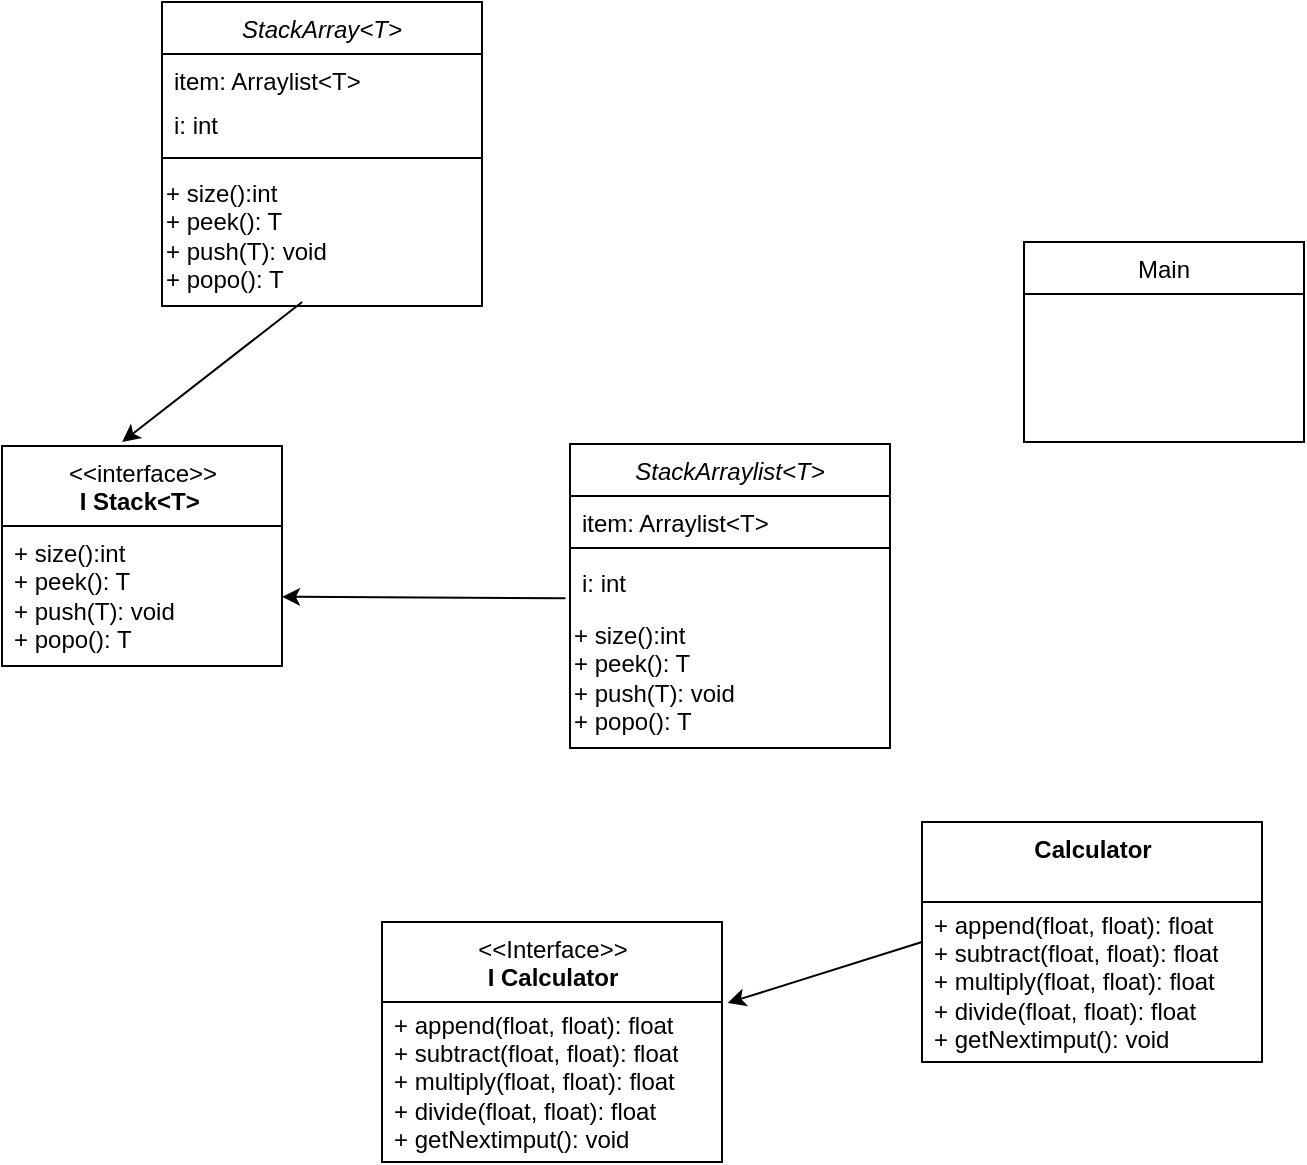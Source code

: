 <mxfile version="20.8.20" type="device" pages="2"><diagram id="C5RBs43oDa-KdzZeNtuy" name="Page-1"><mxGraphModel dx="1379" dy="616" grid="1" gridSize="10" guides="1" tooltips="1" connect="1" arrows="1" fold="1" page="1" pageScale="1" pageWidth="827" pageHeight="1169" math="0" shadow="0"><root><mxCell id="WIyWlLk6GJQsqaUBKTNV-0"/><mxCell id="WIyWlLk6GJQsqaUBKTNV-1" parent="WIyWlLk6GJQsqaUBKTNV-0"/><mxCell id="zkfFHV4jXpPFQw0GAbJ--0" value="StackArraylist&lt;T&gt;" style="swimlane;fontStyle=2;align=center;verticalAlign=top;childLayout=stackLayout;horizontal=1;startSize=26;horizontalStack=0;resizeParent=1;resizeLast=0;collapsible=1;marginBottom=0;rounded=0;shadow=0;strokeWidth=1;" parent="WIyWlLk6GJQsqaUBKTNV-1" vertex="1"><mxGeometry x="383" y="301" width="160" height="152" as="geometry"><mxRectangle x="230" y="140" width="160" height="26" as="alternateBounds"/></mxGeometry></mxCell><mxCell id="zkfFHV4jXpPFQw0GAbJ--1" value="item: Arraylist&lt;T&gt;" style="text;align=left;verticalAlign=top;spacingLeft=4;spacingRight=4;overflow=hidden;rotatable=0;points=[[0,0.5],[1,0.5]];portConstraint=eastwest;" parent="zkfFHV4jXpPFQw0GAbJ--0" vertex="1"><mxGeometry y="26" width="160" height="22" as="geometry"/></mxCell><mxCell id="zkfFHV4jXpPFQw0GAbJ--4" value="" style="line;html=1;strokeWidth=1;align=left;verticalAlign=middle;spacingTop=-1;spacingLeft=3;spacingRight=3;rotatable=0;labelPosition=right;points=[];portConstraint=eastwest;" parent="zkfFHV4jXpPFQw0GAbJ--0" vertex="1"><mxGeometry y="48" width="160" height="8" as="geometry"/></mxCell><mxCell id="zkfFHV4jXpPFQw0GAbJ--3" value="i: int" style="text;align=left;verticalAlign=top;spacingLeft=4;spacingRight=4;overflow=hidden;rotatable=0;points=[[0,0.5],[1,0.5]];portConstraint=eastwest;rounded=0;shadow=0;html=0;" parent="zkfFHV4jXpPFQw0GAbJ--0" vertex="1"><mxGeometry y="56" width="160" height="26" as="geometry"/></mxCell><mxCell id="Y0mXRwru6HOfW8Bek7OL-2" value="+ size():int&lt;br style=&quot;border-color: var(--border-color);&quot;&gt;&lt;span style=&quot;&quot;&gt;+ peek(): T&lt;/span&gt;&lt;br style=&quot;border-color: var(--border-color);&quot;&gt;&lt;span style=&quot;&quot;&gt;+ push(T): void&lt;/span&gt;&lt;br style=&quot;border-color: var(--border-color);&quot;&gt;&lt;span style=&quot;&quot;&gt;+ popo(): T&lt;/span&gt;" style="text;html=1;align=left;verticalAlign=middle;resizable=0;points=[];autosize=1;strokeColor=none;fillColor=none;" vertex="1" parent="zkfFHV4jXpPFQw0GAbJ--0"><mxGeometry y="82" width="160" height="70" as="geometry"/></mxCell><mxCell id="Y0mXRwru6HOfW8Bek7OL-0" value="&amp;lt;&amp;lt;interface&amp;gt;&amp;gt;&lt;br&gt;&lt;b&gt;I Stack&amp;lt;T&amp;gt;&amp;nbsp;&lt;/b&gt;" style="swimlane;fontStyle=0;align=center;verticalAlign=top;childLayout=stackLayout;horizontal=1;startSize=40;horizontalStack=0;resizeParent=1;resizeParentMax=0;resizeLast=0;collapsible=0;marginBottom=0;html=1;" vertex="1" parent="WIyWlLk6GJQsqaUBKTNV-1"><mxGeometry x="99" y="302" width="140" height="110" as="geometry"/></mxCell><mxCell id="Y0mXRwru6HOfW8Bek7OL-1" value="+ size():int&lt;br&gt;+ peek(): T&lt;br&gt;+ push(T): void&lt;br&gt;+ popo(): T" style="text;html=1;strokeColor=none;fillColor=none;align=left;verticalAlign=middle;spacingLeft=4;spacingRight=4;overflow=hidden;rotatable=0;points=[[0,0.5],[1,0.5]];portConstraint=eastwest;" vertex="1" parent="Y0mXRwru6HOfW8Bek7OL-0"><mxGeometry y="40" width="140" height="70" as="geometry"/></mxCell><mxCell id="Y0mXRwru6HOfW8Bek7OL-4" value="StackArray&lt;T&gt;" style="swimlane;fontStyle=2;align=center;verticalAlign=top;childLayout=stackLayout;horizontal=1;startSize=26;horizontalStack=0;resizeParent=1;resizeLast=0;collapsible=1;marginBottom=0;rounded=0;shadow=0;strokeWidth=1;" vertex="1" parent="WIyWlLk6GJQsqaUBKTNV-1"><mxGeometry x="179" y="80" width="160" height="152" as="geometry"><mxRectangle x="230" y="140" width="160" height="26" as="alternateBounds"/></mxGeometry></mxCell><mxCell id="Y0mXRwru6HOfW8Bek7OL-5" value="item: Arraylist&lt;T&gt;" style="text;align=left;verticalAlign=top;spacingLeft=4;spacingRight=4;overflow=hidden;rotatable=0;points=[[0,0.5],[1,0.5]];portConstraint=eastwest;" vertex="1" parent="Y0mXRwru6HOfW8Bek7OL-4"><mxGeometry y="26" width="160" height="22" as="geometry"/></mxCell><mxCell id="Y0mXRwru6HOfW8Bek7OL-6" value="i: int" style="text;align=left;verticalAlign=top;spacingLeft=4;spacingRight=4;overflow=hidden;rotatable=0;points=[[0,0.5],[1,0.5]];portConstraint=eastwest;rounded=0;shadow=0;html=0;" vertex="1" parent="Y0mXRwru6HOfW8Bek7OL-4"><mxGeometry y="48" width="160" height="26" as="geometry"/></mxCell><mxCell id="Y0mXRwru6HOfW8Bek7OL-7" value="" style="line;html=1;strokeWidth=1;align=left;verticalAlign=middle;spacingTop=-1;spacingLeft=3;spacingRight=3;rotatable=0;labelPosition=right;points=[];portConstraint=eastwest;" vertex="1" parent="Y0mXRwru6HOfW8Bek7OL-4"><mxGeometry y="74" width="160" height="8" as="geometry"/></mxCell><mxCell id="Y0mXRwru6HOfW8Bek7OL-8" value="+ size():int&lt;br style=&quot;border-color: var(--border-color);&quot;&gt;&lt;span style=&quot;&quot;&gt;+ peek(): T&lt;/span&gt;&lt;br style=&quot;border-color: var(--border-color);&quot;&gt;&lt;span style=&quot;&quot;&gt;+ push(T): void&lt;/span&gt;&lt;br style=&quot;border-color: var(--border-color);&quot;&gt;&lt;span style=&quot;&quot;&gt;+ popo(): T&lt;/span&gt;" style="text;html=1;align=left;verticalAlign=middle;resizable=0;points=[];autosize=1;strokeColor=none;fillColor=none;" vertex="1" parent="Y0mXRwru6HOfW8Bek7OL-4"><mxGeometry y="82" width="160" height="70" as="geometry"/></mxCell><mxCell id="Y0mXRwru6HOfW8Bek7OL-9" value="&amp;lt;&amp;lt;Interface&amp;gt;&amp;gt;&lt;br&gt;&lt;b&gt;I Calculator&lt;/b&gt;" style="swimlane;fontStyle=0;align=center;verticalAlign=top;childLayout=stackLayout;horizontal=1;startSize=40;horizontalStack=0;resizeParent=1;resizeParentMax=0;resizeLast=0;collapsible=0;marginBottom=0;html=1;" vertex="1" parent="WIyWlLk6GJQsqaUBKTNV-1"><mxGeometry x="289" y="540" width="170" height="120" as="geometry"/></mxCell><mxCell id="Y0mXRwru6HOfW8Bek7OL-10" value="+ append(float, float): float&lt;br&gt;+ subtract(float, float): float&lt;br&gt;+ multiply(float, float): float&lt;br&gt;+ divide(float, float): float&lt;br&gt;+ getNextimput(): void" style="text;html=1;strokeColor=none;fillColor=none;align=left;verticalAlign=middle;spacingLeft=4;spacingRight=4;overflow=hidden;rotatable=0;points=[[0,0.5],[1,0.5]];portConstraint=eastwest;" vertex="1" parent="Y0mXRwru6HOfW8Bek7OL-9"><mxGeometry y="40" width="170" height="80" as="geometry"/></mxCell><mxCell id="Y0mXRwru6HOfW8Bek7OL-11" value="&lt;b&gt;Calculator&lt;/b&gt;" style="swimlane;fontStyle=0;align=center;verticalAlign=top;childLayout=stackLayout;horizontal=1;startSize=40;horizontalStack=0;resizeParent=1;resizeParentMax=0;resizeLast=0;collapsible=0;marginBottom=0;html=1;" vertex="1" parent="WIyWlLk6GJQsqaUBKTNV-1"><mxGeometry x="559" y="490" width="170" height="120" as="geometry"/></mxCell><mxCell id="Y0mXRwru6HOfW8Bek7OL-12" value="+ append(float, float): float&lt;br&gt;+ subtract(float, float): float&lt;br&gt;+ multiply(float, float): float&lt;br&gt;+ divide(float, float): float&lt;br&gt;+ getNextimput(): void" style="text;html=1;strokeColor=none;fillColor=none;align=left;verticalAlign=middle;spacingLeft=4;spacingRight=4;overflow=hidden;rotatable=0;points=[[0,0.5],[1,0.5]];portConstraint=eastwest;" vertex="1" parent="Y0mXRwru6HOfW8Bek7OL-11"><mxGeometry y="40" width="170" height="80" as="geometry"/></mxCell><mxCell id="Y0mXRwru6HOfW8Bek7OL-13" value="" style="endArrow=classic;html=1;rounded=0;exitX=0;exitY=0.5;exitDx=0;exitDy=0;entryX=1.017;entryY=0.006;entryDx=0;entryDy=0;entryPerimeter=0;" edge="1" parent="WIyWlLk6GJQsqaUBKTNV-1" source="Y0mXRwru6HOfW8Bek7OL-11" target="Y0mXRwru6HOfW8Bek7OL-10"><mxGeometry width="50" height="50" relative="1" as="geometry"><mxPoint x="559" y="460" as="sourcePoint"/><mxPoint x="609" y="410" as="targetPoint"/></mxGeometry></mxCell><mxCell id="Y0mXRwru6HOfW8Bek7OL-14" value="" style="endArrow=classic;html=1;rounded=0;exitX=-0.014;exitY=-0.069;exitDx=0;exitDy=0;exitPerimeter=0;" edge="1" parent="WIyWlLk6GJQsqaUBKTNV-1" source="Y0mXRwru6HOfW8Bek7OL-2" target="Y0mXRwru6HOfW8Bek7OL-1"><mxGeometry width="50" height="50" relative="1" as="geometry"><mxPoint x="559" y="460" as="sourcePoint"/><mxPoint x="609" y="410" as="targetPoint"/></mxGeometry></mxCell><mxCell id="Y0mXRwru6HOfW8Bek7OL-15" value="" style="endArrow=classic;html=1;rounded=0;entryX=0.429;entryY=-0.018;entryDx=0;entryDy=0;entryPerimeter=0;exitX=0.438;exitY=0.971;exitDx=0;exitDy=0;exitPerimeter=0;" edge="1" parent="WIyWlLk6GJQsqaUBKTNV-1" source="Y0mXRwru6HOfW8Bek7OL-8" target="Y0mXRwru6HOfW8Bek7OL-0"><mxGeometry width="50" height="50" relative="1" as="geometry"><mxPoint x="549" y="340" as="sourcePoint"/><mxPoint x="599" y="290" as="targetPoint"/></mxGeometry></mxCell><mxCell id="t6t-lbEqVX4sM0RtiA-D-0" value="Main" style="swimlane;fontStyle=0;childLayout=stackLayout;horizontal=1;startSize=26;fillColor=none;horizontalStack=0;resizeParent=1;resizeParentMax=0;resizeLast=0;collapsible=1;marginBottom=0;" vertex="1" parent="WIyWlLk6GJQsqaUBKTNV-1"><mxGeometry x="610" y="200" width="140" height="100" as="geometry"/></mxCell></root></mxGraphModel></diagram><diagram id="rZwoSnlhzOXiEMZOVBPS" name="Página-2"><mxGraphModel dx="1034" dy="462" grid="1" gridSize="10" guides="1" tooltips="1" connect="1" arrows="1" fold="1" page="1" pageScale="1" pageWidth="827" pageHeight="1169" math="0" shadow="0"><root><mxCell id="0"/><mxCell id="1" parent="0"/></root></mxGraphModel></diagram></mxfile>